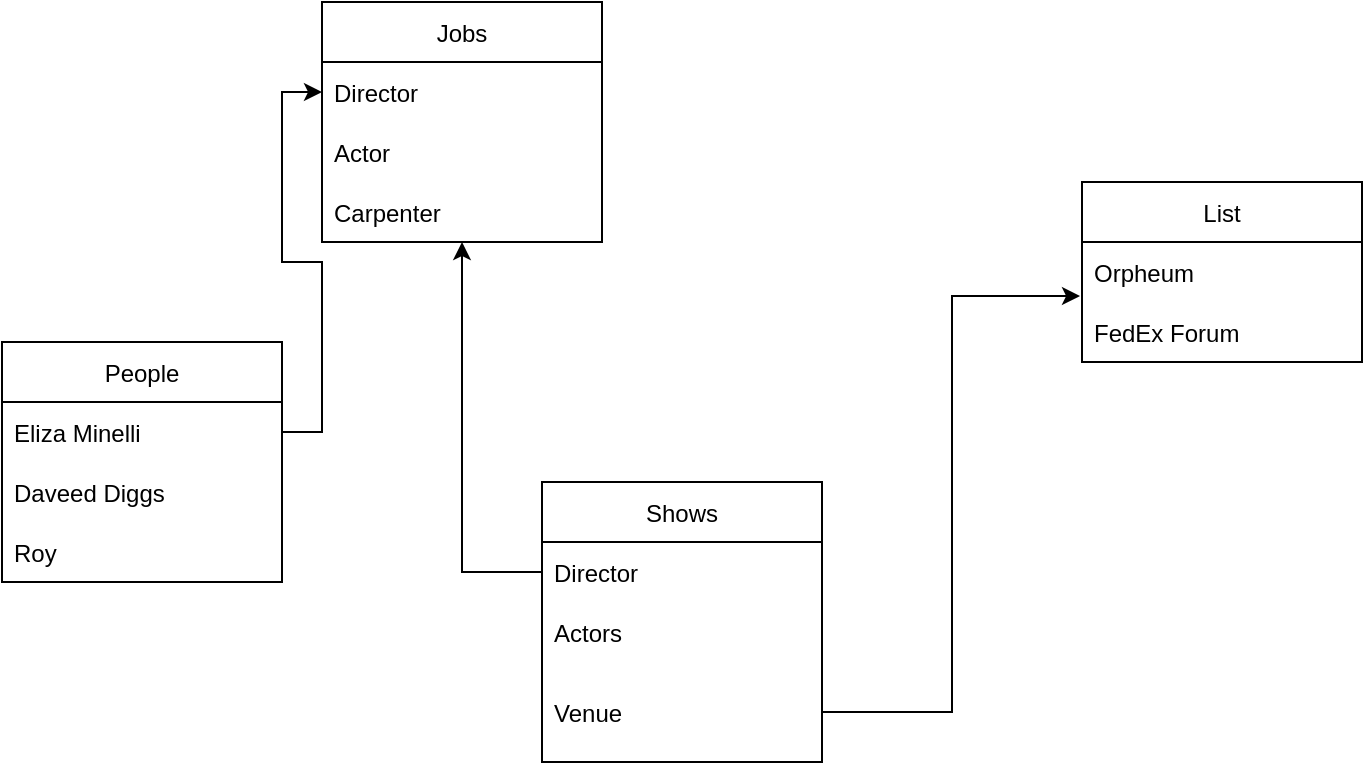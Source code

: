 <mxfile version="20.5.1" type="device"><diagram id="1ym4rg7Y9bm3ctZ1i--b" name="Page-1"><mxGraphModel dx="819" dy="486" grid="1" gridSize="10" guides="1" tooltips="1" connect="1" arrows="1" fold="1" page="1" pageScale="1" pageWidth="850" pageHeight="1100" math="0" shadow="0"><root><mxCell id="0"/><mxCell id="1" parent="0"/><mxCell id="XnqFkzKzPOgdKxXuwl89-8" value="Shows" style="swimlane;fontStyle=0;childLayout=stackLayout;horizontal=1;startSize=30;horizontalStack=0;resizeParent=1;resizeParentMax=0;resizeLast=0;collapsible=1;marginBottom=0;" vertex="1" parent="1"><mxGeometry x="320" y="300" width="140" height="140" as="geometry"/></mxCell><mxCell id="XnqFkzKzPOgdKxXuwl89-9" value="Director" style="text;strokeColor=none;fillColor=none;align=left;verticalAlign=middle;spacingLeft=4;spacingRight=4;overflow=hidden;points=[[0,0.5],[1,0.5]];portConstraint=eastwest;rotatable=0;" vertex="1" parent="XnqFkzKzPOgdKxXuwl89-8"><mxGeometry y="30" width="140" height="30" as="geometry"/></mxCell><mxCell id="XnqFkzKzPOgdKxXuwl89-10" value="Actors" style="text;strokeColor=none;fillColor=none;align=left;verticalAlign=middle;spacingLeft=4;spacingRight=4;overflow=hidden;points=[[0,0.5],[1,0.5]];portConstraint=eastwest;rotatable=0;" vertex="1" parent="XnqFkzKzPOgdKxXuwl89-8"><mxGeometry y="60" width="140" height="30" as="geometry"/></mxCell><mxCell id="XnqFkzKzPOgdKxXuwl89-11" value="Venue" style="text;strokeColor=none;fillColor=none;align=left;verticalAlign=middle;spacingLeft=4;spacingRight=4;overflow=hidden;points=[[0,0.5],[1,0.5]];portConstraint=eastwest;rotatable=0;" vertex="1" parent="XnqFkzKzPOgdKxXuwl89-8"><mxGeometry y="90" width="140" height="50" as="geometry"/></mxCell><mxCell id="XnqFkzKzPOgdKxXuwl89-16" value="List" style="swimlane;fontStyle=0;childLayout=stackLayout;horizontal=1;startSize=30;horizontalStack=0;resizeParent=1;resizeParentMax=0;resizeLast=0;collapsible=1;marginBottom=0;" vertex="1" parent="1"><mxGeometry x="590" y="150" width="140" height="90" as="geometry"/></mxCell><mxCell id="XnqFkzKzPOgdKxXuwl89-17" value="Orpheum" style="text;strokeColor=none;fillColor=none;align=left;verticalAlign=middle;spacingLeft=4;spacingRight=4;overflow=hidden;points=[[0,0.5],[1,0.5]];portConstraint=eastwest;rotatable=0;" vertex="1" parent="XnqFkzKzPOgdKxXuwl89-16"><mxGeometry y="30" width="140" height="30" as="geometry"/></mxCell><mxCell id="XnqFkzKzPOgdKxXuwl89-18" value="FedEx Forum" style="text;strokeColor=none;fillColor=none;align=left;verticalAlign=middle;spacingLeft=4;spacingRight=4;overflow=hidden;points=[[0,0.5],[1,0.5]];portConstraint=eastwest;rotatable=0;" vertex="1" parent="XnqFkzKzPOgdKxXuwl89-16"><mxGeometry y="60" width="140" height="30" as="geometry"/></mxCell><mxCell id="XnqFkzKzPOgdKxXuwl89-21" style="edgeStyle=orthogonalEdgeStyle;rounded=0;orthogonalLoop=1;jettySize=auto;html=1;entryX=-0.007;entryY=-0.1;entryDx=0;entryDy=0;entryPerimeter=0;" edge="1" parent="1" source="XnqFkzKzPOgdKxXuwl89-11" target="XnqFkzKzPOgdKxXuwl89-18"><mxGeometry relative="1" as="geometry"/></mxCell><mxCell id="XnqFkzKzPOgdKxXuwl89-22" value="People" style="swimlane;fontStyle=0;childLayout=stackLayout;horizontal=1;startSize=30;horizontalStack=0;resizeParent=1;resizeParentMax=0;resizeLast=0;collapsible=1;marginBottom=0;" vertex="1" parent="1"><mxGeometry x="50" y="230" width="140" height="120" as="geometry"/></mxCell><mxCell id="XnqFkzKzPOgdKxXuwl89-23" value="Eliza Minelli" style="text;strokeColor=none;fillColor=none;align=left;verticalAlign=middle;spacingLeft=4;spacingRight=4;overflow=hidden;points=[[0,0.5],[1,0.5]];portConstraint=eastwest;rotatable=0;" vertex="1" parent="XnqFkzKzPOgdKxXuwl89-22"><mxGeometry y="30" width="140" height="30" as="geometry"/></mxCell><mxCell id="XnqFkzKzPOgdKxXuwl89-24" value="Daveed Diggs" style="text;strokeColor=none;fillColor=none;align=left;verticalAlign=middle;spacingLeft=4;spacingRight=4;overflow=hidden;points=[[0,0.5],[1,0.5]];portConstraint=eastwest;rotatable=0;" vertex="1" parent="XnqFkzKzPOgdKxXuwl89-22"><mxGeometry y="60" width="140" height="30" as="geometry"/></mxCell><mxCell id="XnqFkzKzPOgdKxXuwl89-25" value="Roy" style="text;strokeColor=none;fillColor=none;align=left;verticalAlign=middle;spacingLeft=4;spacingRight=4;overflow=hidden;points=[[0,0.5],[1,0.5]];portConstraint=eastwest;rotatable=0;" vertex="1" parent="XnqFkzKzPOgdKxXuwl89-22"><mxGeometry y="90" width="140" height="30" as="geometry"/></mxCell><mxCell id="XnqFkzKzPOgdKxXuwl89-26" value="Jobs" style="swimlane;fontStyle=0;childLayout=stackLayout;horizontal=1;startSize=30;horizontalStack=0;resizeParent=1;resizeParentMax=0;resizeLast=0;collapsible=1;marginBottom=0;" vertex="1" parent="1"><mxGeometry x="210" y="60" width="140" height="120" as="geometry"/></mxCell><mxCell id="XnqFkzKzPOgdKxXuwl89-27" value="Director" style="text;strokeColor=none;fillColor=none;align=left;verticalAlign=middle;spacingLeft=4;spacingRight=4;overflow=hidden;points=[[0,0.5],[1,0.5]];portConstraint=eastwest;rotatable=0;" vertex="1" parent="XnqFkzKzPOgdKxXuwl89-26"><mxGeometry y="30" width="140" height="30" as="geometry"/></mxCell><mxCell id="XnqFkzKzPOgdKxXuwl89-28" value="Actor" style="text;strokeColor=none;fillColor=none;align=left;verticalAlign=middle;spacingLeft=4;spacingRight=4;overflow=hidden;points=[[0,0.5],[1,0.5]];portConstraint=eastwest;rotatable=0;" vertex="1" parent="XnqFkzKzPOgdKxXuwl89-26"><mxGeometry y="60" width="140" height="30" as="geometry"/></mxCell><mxCell id="XnqFkzKzPOgdKxXuwl89-29" value="Carpenter" style="text;strokeColor=none;fillColor=none;align=left;verticalAlign=middle;spacingLeft=4;spacingRight=4;overflow=hidden;points=[[0,0.5],[1,0.5]];portConstraint=eastwest;rotatable=0;" vertex="1" parent="XnqFkzKzPOgdKxXuwl89-26"><mxGeometry y="90" width="140" height="30" as="geometry"/></mxCell><mxCell id="XnqFkzKzPOgdKxXuwl89-30" style="edgeStyle=orthogonalEdgeStyle;rounded=0;orthogonalLoop=1;jettySize=auto;html=1;entryX=0;entryY=0.5;entryDx=0;entryDy=0;" edge="1" parent="1" source="XnqFkzKzPOgdKxXuwl89-23" target="XnqFkzKzPOgdKxXuwl89-27"><mxGeometry relative="1" as="geometry"/></mxCell><mxCell id="XnqFkzKzPOgdKxXuwl89-31" style="edgeStyle=orthogonalEdgeStyle;rounded=0;orthogonalLoop=1;jettySize=auto;html=1;" edge="1" parent="1" source="XnqFkzKzPOgdKxXuwl89-9" target="XnqFkzKzPOgdKxXuwl89-26"><mxGeometry relative="1" as="geometry"/></mxCell></root></mxGraphModel></diagram></mxfile>